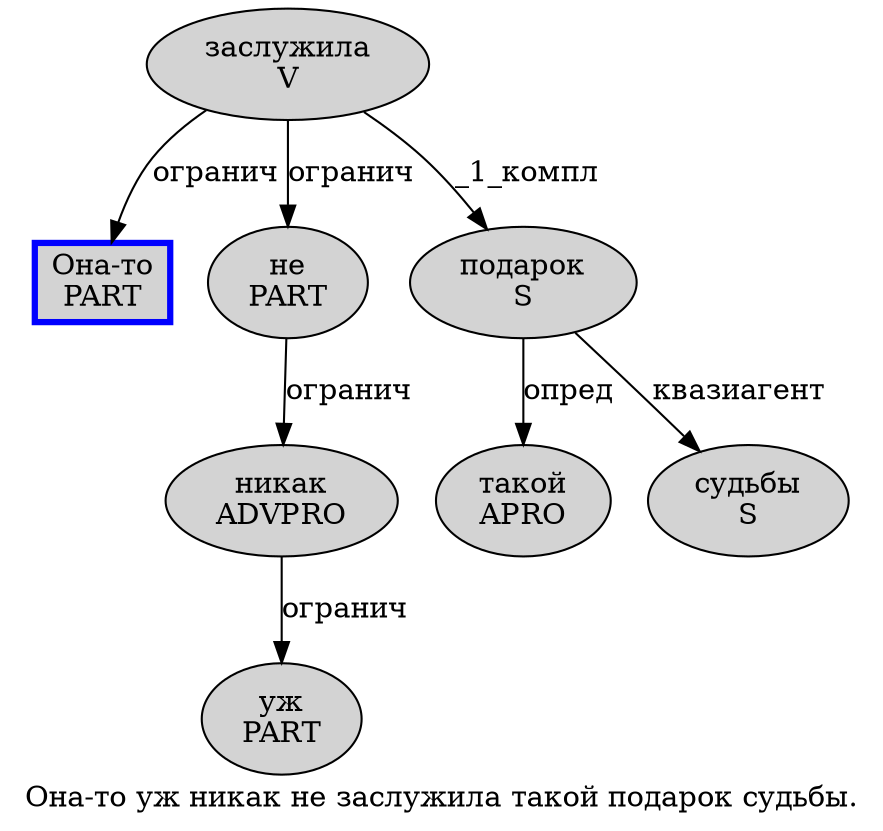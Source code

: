 digraph SENTENCE_2988 {
	graph [label="Она-то уж никак не заслужила такой подарок судьбы."]
	node [style=filled]
		0 [label="Она-то
PART" color=blue fillcolor=lightgray penwidth=3 shape=box]
		1 [label="уж
PART" color="" fillcolor=lightgray penwidth=1 shape=ellipse]
		2 [label="никак
ADVPRO" color="" fillcolor=lightgray penwidth=1 shape=ellipse]
		3 [label="не
PART" color="" fillcolor=lightgray penwidth=1 shape=ellipse]
		4 [label="заслужила
V" color="" fillcolor=lightgray penwidth=1 shape=ellipse]
		5 [label="такой
APRO" color="" fillcolor=lightgray penwidth=1 shape=ellipse]
		6 [label="подарок
S" color="" fillcolor=lightgray penwidth=1 shape=ellipse]
		7 [label="судьбы
S" color="" fillcolor=lightgray penwidth=1 shape=ellipse]
			4 -> 0 [label="огранич"]
			4 -> 3 [label="огранич"]
			4 -> 6 [label="_1_компл"]
			2 -> 1 [label="огранич"]
			6 -> 5 [label="опред"]
			6 -> 7 [label="квазиагент"]
			3 -> 2 [label="огранич"]
}
